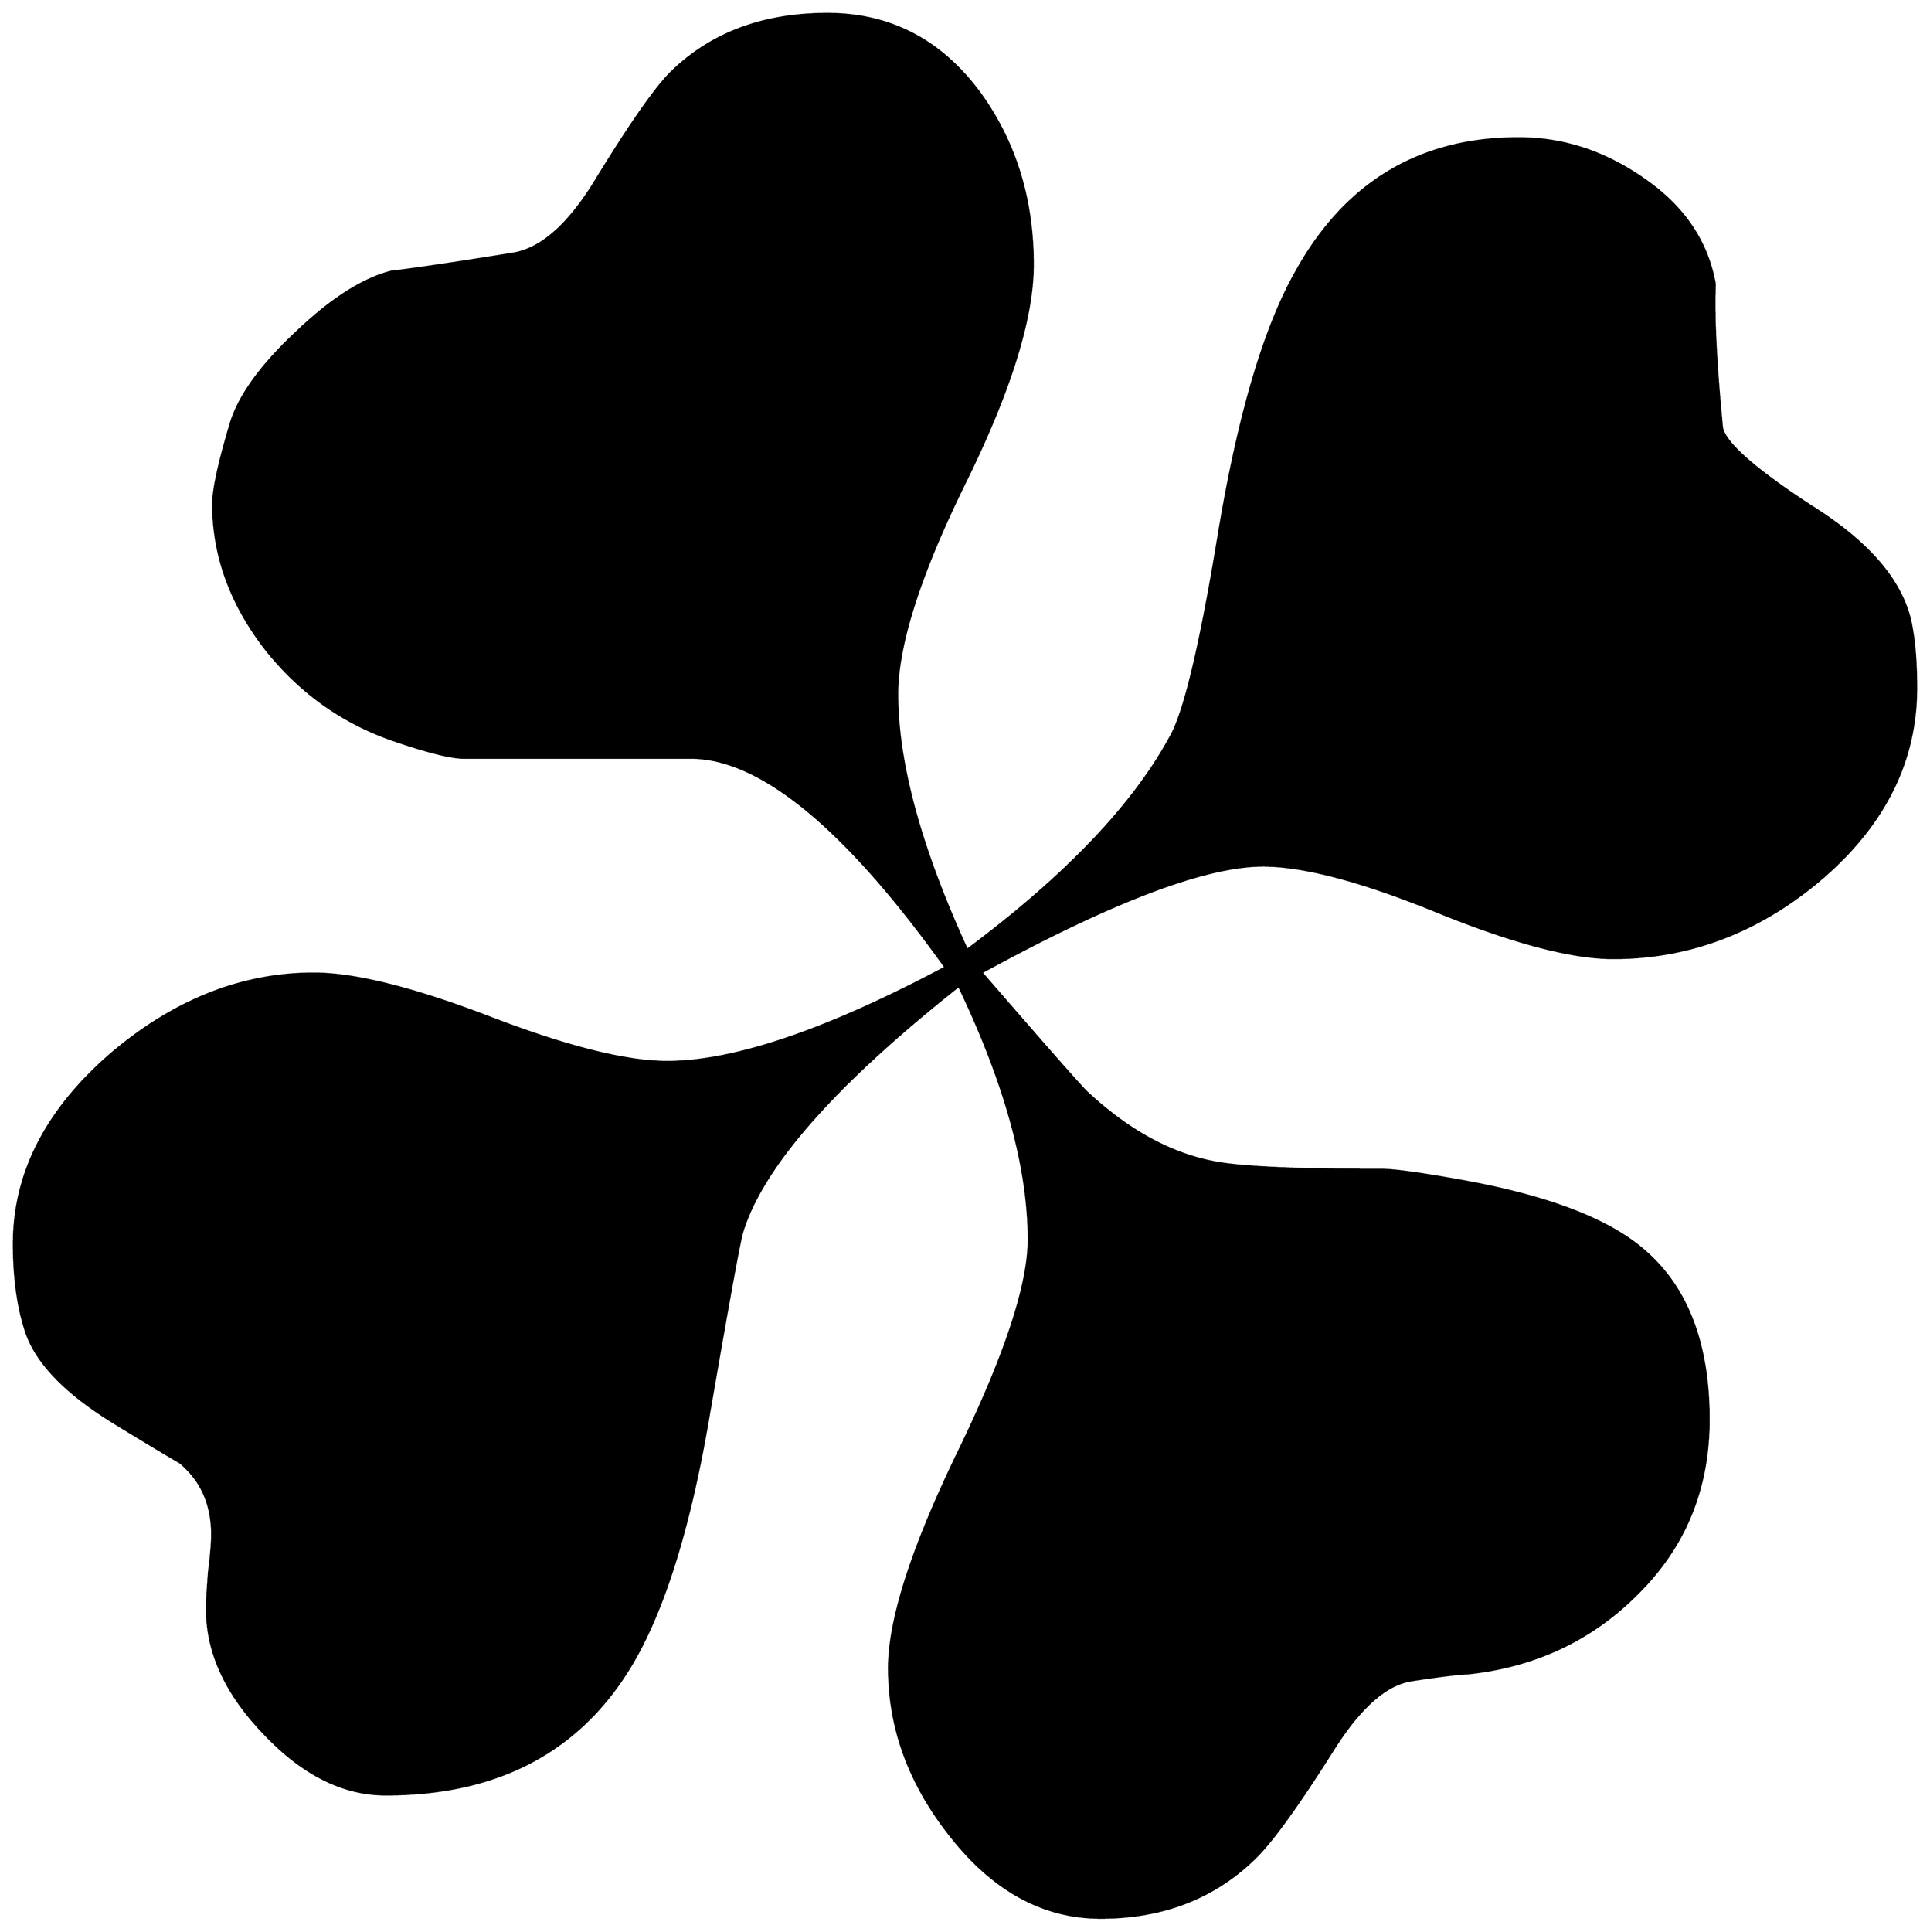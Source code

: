 


\begin{tikzpicture}[y=0.80pt, x=0.80pt, yscale=-1.0, xscale=1.0, inner sep=0pt, outer sep=0pt]
\begin{scope}[shift={(100.0,1713.0)},nonzero rule]
  \path[draw=.,fill=.,line width=1.600pt] (1934.0,-860.0) ..
    controls (1934.0,-788.0) and (1902.333,-725.333) ..
    (1839.0,-672.0) .. controls (1779.0,-622.0) and
    (1712.333,-597.0) .. (1639.0,-597.0) .. controls
    (1599.0,-597.0) and (1542.0,-612.0) .. (1468.0,-642.0) ..
    controls (1394.667,-672.0) and (1338.0,-687.0) ..
    (1298.0,-687.0) .. controls (1242.0,-687.0) and
    (1150.667,-652.333) .. (1024.0,-583.0) .. controls
    (1084.0,-513.667) and (1118.0,-475.0) .. (1126.0,-467.0) ..
    controls (1168.667,-427.0) and (1213.0,-403.667) ..
    (1259.0,-397.0) .. controls (1286.333,-393.0) and
    (1338.0,-391.0) .. (1414.0,-391.0) .. controls
    (1426.0,-391.0) and (1452.333,-387.333) .. (1493.0,-380.0) ..
    controls (1573.667,-365.333) and (1631.333,-343.667) ..
    (1666.0,-315.0) .. controls (1710.0,-279.0) and
    (1732.0,-223.333) .. (1732.0,-148.0) .. controls
    (1732.0,-82.0) and (1709.667,-26.333) .. (1665.0,19.0) ..
    controls (1620.333,65.0) and (1565.0,91.667) .. (1499.0,99.0) ..
    controls (1486.333,99.667) and (1467.333,102.0) .. (1442.0,106.0)
    .. controls (1417.333,110.0) and (1392.0,132.667) ..
    (1366.0,174.0) .. controls (1330.667,230.0) and (1304.667,265.667)
    .. (1288.0,281.0) .. controls (1248.667,318.333) and
    (1199.333,337.0) .. (1140.0,337.0) .. controls (1084.0,337.0)
    and (1035.0,310.0) .. (993.0,256.0) .. controls
    (953.667,206.0) and (934.0,152.0) .. (934.0,94.0) .. controls
    (934.0,46.667) and (956.667,-23.667) .. (1002.0,-117.0) ..
    controls (1047.333,-210.333) and (1070.0,-279.0) ..
    (1070.0,-323.0) .. controls (1070.0,-393.0) and
    (1047.333,-475.333) .. (1002.0,-570.0) .. controls
    (880.667,-474.0) and (810.333,-394.0) .. (791.0,-330.0) ..
    controls (788.333,-321.333) and (777.333,-261.0) .. (758.0,-149.0)
    .. controls (738.0,-32.333) and (710.0,52.333) .. (674.0,105.0)
    .. controls (623.333,179.667) and (546.667,217.0) .. (444.0,217.0)
    .. controls (402.667,217.0) and (363.333,197.333) .. (326.0,158.0)
    .. controls (288.667,119.333) and (270.0,79.0) .. (270.0,37.0)
    .. controls (270.0,29.0) and (270.667,16.667) .. (272.0,0.0) ..
    controls (274.0,-16.0) and (275.0,-28.0) .. (275.0,-36.0) ..
    controls (275.0,-65.333) and (264.667,-88.667) .. (244.0,-106.0)
    .. controls (221.333,-119.333) and (198.667,-133.0) ..
    (176.0,-147.0) .. controls (131.333,-175.0) and (104.0,-203.667)
    .. (94.0,-233.0) .. controls (86.0,-257.0) and (82.0,-285.667)
    .. (82.0,-319.0) .. controls (82.0,-387.667) and
    (113.667,-449.333) .. (177.0,-504.0) .. controls (238.333,-556.0)
    and (304.0,-582.0) .. (374.0,-582.0) .. controls
    (414.0,-582.0) and (471.333,-567.667) .. (546.0,-539.0) ..
    controls (620.667,-510.333) and (678.0,-496.0) .. (718.0,-496.0)
    .. controls (783.333,-496.0) and (873.667,-526.667) ..
    (989.0,-588.0) .. controls (891.667,-724.0) and (809.0,-792.0)
    .. (741.0,-792.0) -- (520.0,-792.0) .. controls
    (507.333,-792.0) and (483.667,-798.0) .. (449.0,-810.0) ..
    controls (400.333,-827.333) and (359.667,-856.667) .. (327.0,-898.0)
    .. controls (293.0,-942.0) and (276.0,-989.0) ..
    (276.0,-1039.0) .. controls (276.0,-1053.0) and
    (281.667,-1079.0) .. (293.0,-1117.0) .. controls
    (301.0,-1143.667) and (322.0,-1173.0) .. (356.0,-1205.0) ..
    controls (390.0,-1237.667) and (421.0,-1257.667) ..
    (449.0,-1265.0) .. controls (476.333,-1268.333) and
    (516.667,-1274.333) .. (570.0,-1283.0) .. controls
    (596.667,-1288.333) and (622.667,-1311.667) .. (648.0,-1353.0) ..
    controls (682.667,-1409.667) and (707.667,-1445.333) ..
    (723.0,-1460.0) .. controls (761.667,-1497.333) and
    (812.0,-1516.0) .. (874.0,-1516.0) .. controls
    (935.333,-1516.0) and (985.0,-1490.0) .. (1023.0,-1438.0) ..
    controls (1057.0,-1390.667) and (1074.0,-1335.333) ..
    (1074.0,-1272.0) .. controls (1074.0,-1220.0) and
    (1052.0,-1149.333) .. (1008.0,-1060.0) .. controls
    (964.0,-970.667) and (942.0,-902.0) .. (942.0,-854.0) ..
    controls (942.0,-786.667) and (964.667,-703.667) ..
    (1010.0,-605.0) .. controls (1106.667,-677.0) and
    (1173.0,-746.667) .. (1209.0,-814.0) .. controls
    (1222.333,-838.667) and (1237.667,-903.667) .. (1255.0,-1009.0) ..
    controls (1274.333,-1125.667) and (1299.667,-1211.333) ..
    (1331.0,-1266.0) .. controls (1379.0,-1352.0) and
    (1451.0,-1395.0) .. (1547.0,-1395.0) .. controls
    (1590.333,-1395.0) and (1631.0,-1381.667) .. (1669.0,-1355.0) ..
    controls (1707.667,-1328.333) and (1730.667,-1294.333) ..
    (1738.0,-1253.0) .. controls (1736.667,-1221.667) and
    (1739.0,-1175.0) .. (1745.0,-1113.0) .. controls
    (1748.333,-1097.667) and (1777.667,-1072.0) .. (1833.0,-1036.0) ..
    controls (1889.0,-1000.667) and (1921.0,-962.667) ..
    (1929.0,-922.0) .. controls (1932.333,-905.333) and
    (1934.0,-884.667) .. (1934.0,-860.0) -- cycle;
\end{scope}

\end{tikzpicture}

